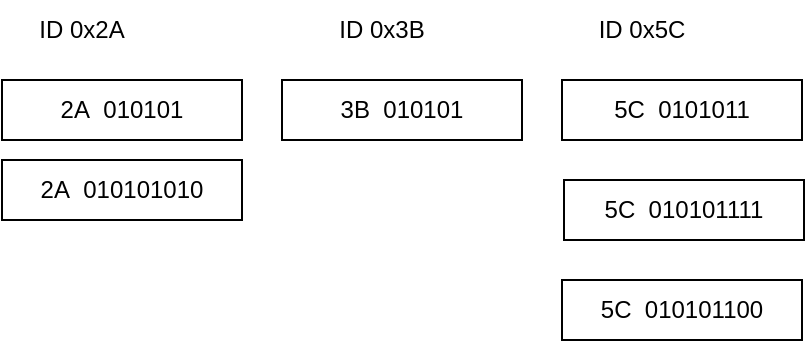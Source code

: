 <mxfile version="23.0.0" type="github">
  <diagram name="Page-1" id="iCFeXXqRByLqK6qgPWXD">
    <mxGraphModel dx="1482" dy="786" grid="1" gridSize="10" guides="1" tooltips="1" connect="1" arrows="1" fold="1" page="1" pageScale="1" pageWidth="850" pageHeight="1100" math="0" shadow="0">
      <root>
        <mxCell id="0" />
        <mxCell id="1" parent="0" />
        <mxCell id="-fYf_aKItdhRz3ERzoCs-1" value="ID 0x2A" style="text;html=1;strokeColor=none;fillColor=none;align=center;verticalAlign=middle;whiteSpace=wrap;rounded=0;" vertex="1" parent="1">
          <mxGeometry x="100" y="200" width="60" height="30" as="geometry" />
        </mxCell>
        <mxCell id="-fYf_aKItdhRz3ERzoCs-2" value="ID 0x5C" style="text;html=1;strokeColor=none;fillColor=none;align=center;verticalAlign=middle;whiteSpace=wrap;rounded=0;" vertex="1" parent="1">
          <mxGeometry x="380" y="200" width="60" height="30" as="geometry" />
        </mxCell>
        <mxCell id="-fYf_aKItdhRz3ERzoCs-3" value="ID 0x3B" style="text;html=1;strokeColor=none;fillColor=none;align=center;verticalAlign=middle;whiteSpace=wrap;rounded=0;" vertex="1" parent="1">
          <mxGeometry x="250" y="200" width="60" height="30" as="geometry" />
        </mxCell>
        <mxCell id="-fYf_aKItdhRz3ERzoCs-4" value="2A&amp;nbsp; 010101" style="rounded=0;whiteSpace=wrap;html=1;" vertex="1" parent="1">
          <mxGeometry x="90" y="240" width="120" height="30" as="geometry" />
        </mxCell>
        <mxCell id="-fYf_aKItdhRz3ERzoCs-5" value="2A&amp;nbsp; 010101010" style="rounded=0;whiteSpace=wrap;html=1;" vertex="1" parent="1">
          <mxGeometry x="90" y="280" width="120" height="30" as="geometry" />
        </mxCell>
        <mxCell id="-fYf_aKItdhRz3ERzoCs-6" value="3B&amp;nbsp; 010101" style="rounded=0;whiteSpace=wrap;html=1;" vertex="1" parent="1">
          <mxGeometry x="230" y="240" width="120" height="30" as="geometry" />
        </mxCell>
        <mxCell id="-fYf_aKItdhRz3ERzoCs-7" value="5C&amp;nbsp; 0101011" style="rounded=0;whiteSpace=wrap;html=1;" vertex="1" parent="1">
          <mxGeometry x="370" y="240" width="120" height="30" as="geometry" />
        </mxCell>
        <mxCell id="-fYf_aKItdhRz3ERzoCs-8" value="5C&amp;nbsp; 010101111" style="rounded=0;whiteSpace=wrap;html=1;" vertex="1" parent="1">
          <mxGeometry x="371" y="290" width="120" height="30" as="geometry" />
        </mxCell>
        <mxCell id="-fYf_aKItdhRz3ERzoCs-9" value="5C&amp;nbsp; 010101100" style="rounded=0;whiteSpace=wrap;html=1;" vertex="1" parent="1">
          <mxGeometry x="370" y="340" width="120" height="30" as="geometry" />
        </mxCell>
      </root>
    </mxGraphModel>
  </diagram>
</mxfile>
